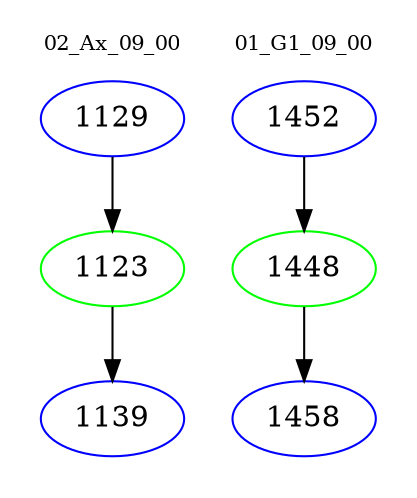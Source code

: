 digraph{
subgraph cluster_0 {
color = white
label = "02_Ax_09_00";
fontsize=10;
T0_1129 [label="1129", color="blue"]
T0_1129 -> T0_1123 [color="black"]
T0_1123 [label="1123", color="green"]
T0_1123 -> T0_1139 [color="black"]
T0_1139 [label="1139", color="blue"]
}
subgraph cluster_1 {
color = white
label = "01_G1_09_00";
fontsize=10;
T1_1452 [label="1452", color="blue"]
T1_1452 -> T1_1448 [color="black"]
T1_1448 [label="1448", color="green"]
T1_1448 -> T1_1458 [color="black"]
T1_1458 [label="1458", color="blue"]
}
}

